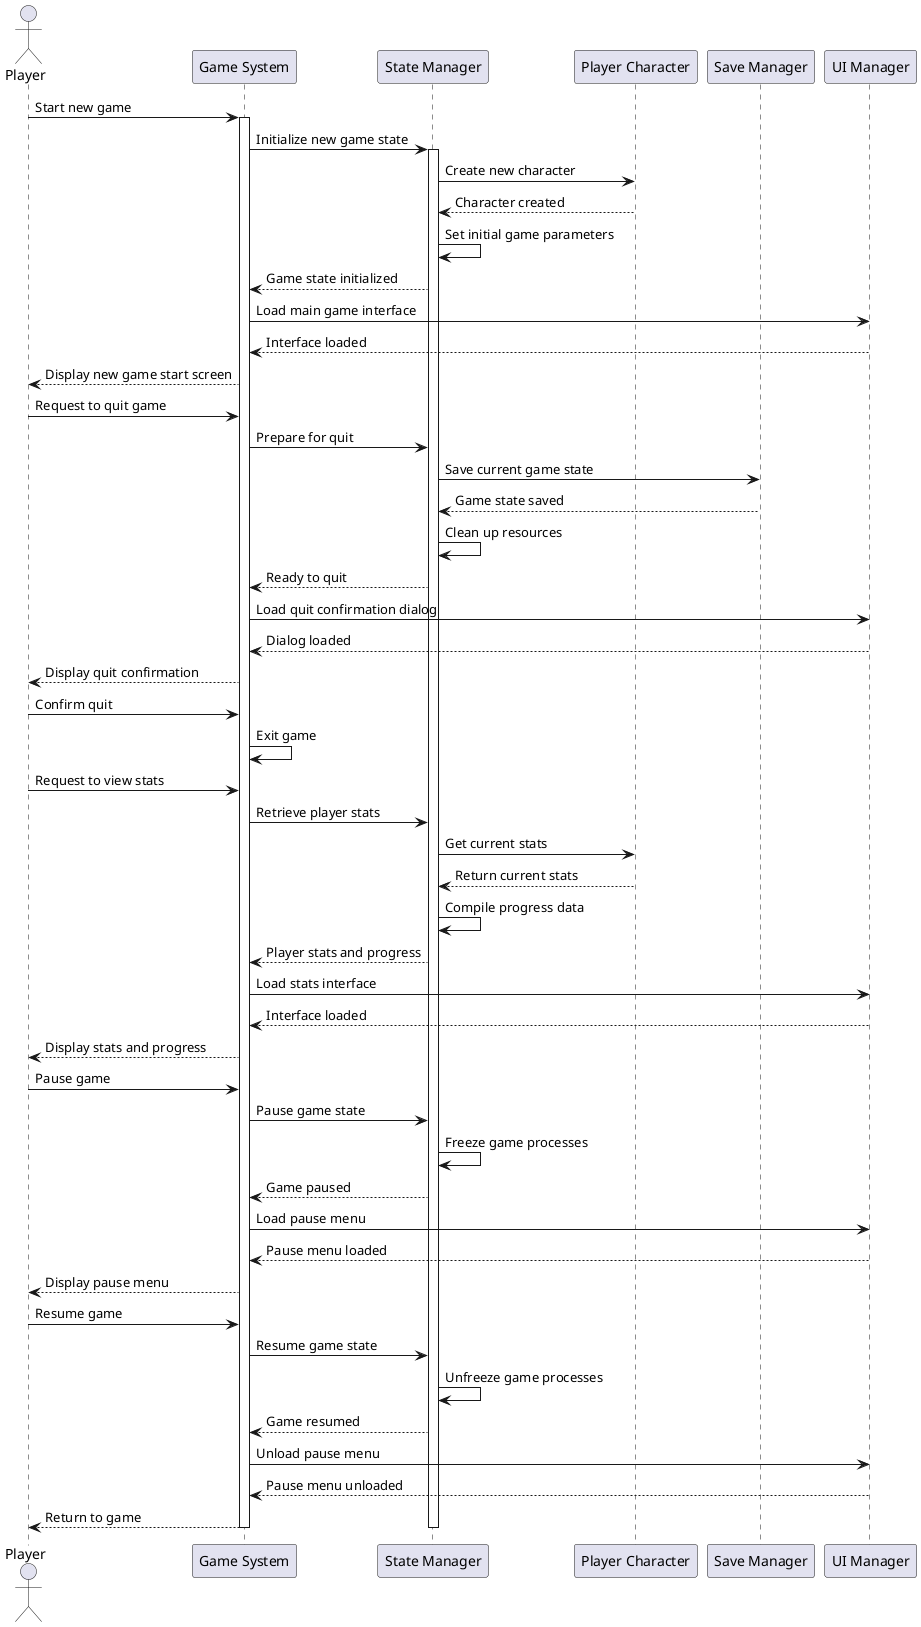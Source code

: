 @startuml
actor Player
participant "Game System" as Game
participant "State Manager" as StateMgr
participant "Player Character" as PlayerChar
participant "Save Manager" as SaveMgr
participant "UI Manager" as UIMgr

' Starting a new game
Player -> Game: Start new game
activate Game
Game -> StateMgr: Initialize new game state
activate StateMgr
StateMgr -> PlayerChar: Create new character
PlayerChar --> StateMgr: Character created
StateMgr -> StateMgr: Set initial game parameters
StateMgr --> Game: Game state initialized
Game -> UIMgr: Load main game interface
UIMgr --> Game: Interface loaded
Game --> Player: Display new game start screen

' Quitting the game
Player -> Game: Request to quit game
Game -> StateMgr: Prepare for quit
StateMgr -> SaveMgr: Save current game state
SaveMgr --> StateMgr: Game state saved
StateMgr -> StateMgr: Clean up resources
StateMgr --> Game: Ready to quit
Game -> UIMgr: Load quit confirmation dialog
UIMgr --> Game: Dialog loaded
Game --> Player: Display quit confirmation
Player -> Game: Confirm quit
Game -> Game: Exit game

' Viewing player stats and progress
Player -> Game: Request to view stats
Game -> StateMgr: Retrieve player stats
StateMgr -> PlayerChar: Get current stats
PlayerChar --> StateMgr: Return current stats
StateMgr -> StateMgr: Compile progress data
StateMgr --> Game: Player stats and progress
Game -> UIMgr: Load stats interface
UIMgr --> Game: Interface loaded
Game --> Player: Display stats and progress

' Pausing the game
Player -> Game: Pause game
Game -> StateMgr: Pause game state
StateMgr -> StateMgr: Freeze game processes
StateMgr --> Game: Game paused
Game -> UIMgr: Load pause menu
UIMgr --> Game: Pause menu loaded
Game --> Player: Display pause menu

' Resuming the game
Player -> Game: Resume game
Game -> StateMgr: Resume game state
StateMgr -> StateMgr: Unfreeze game processes
StateMgr --> Game: Game resumed
Game -> UIMgr: Unload pause menu
UIMgr --> Game: Pause menu unloaded
Game --> Player: Return to game

deactivate StateMgr
deactivate Game
@enduml
